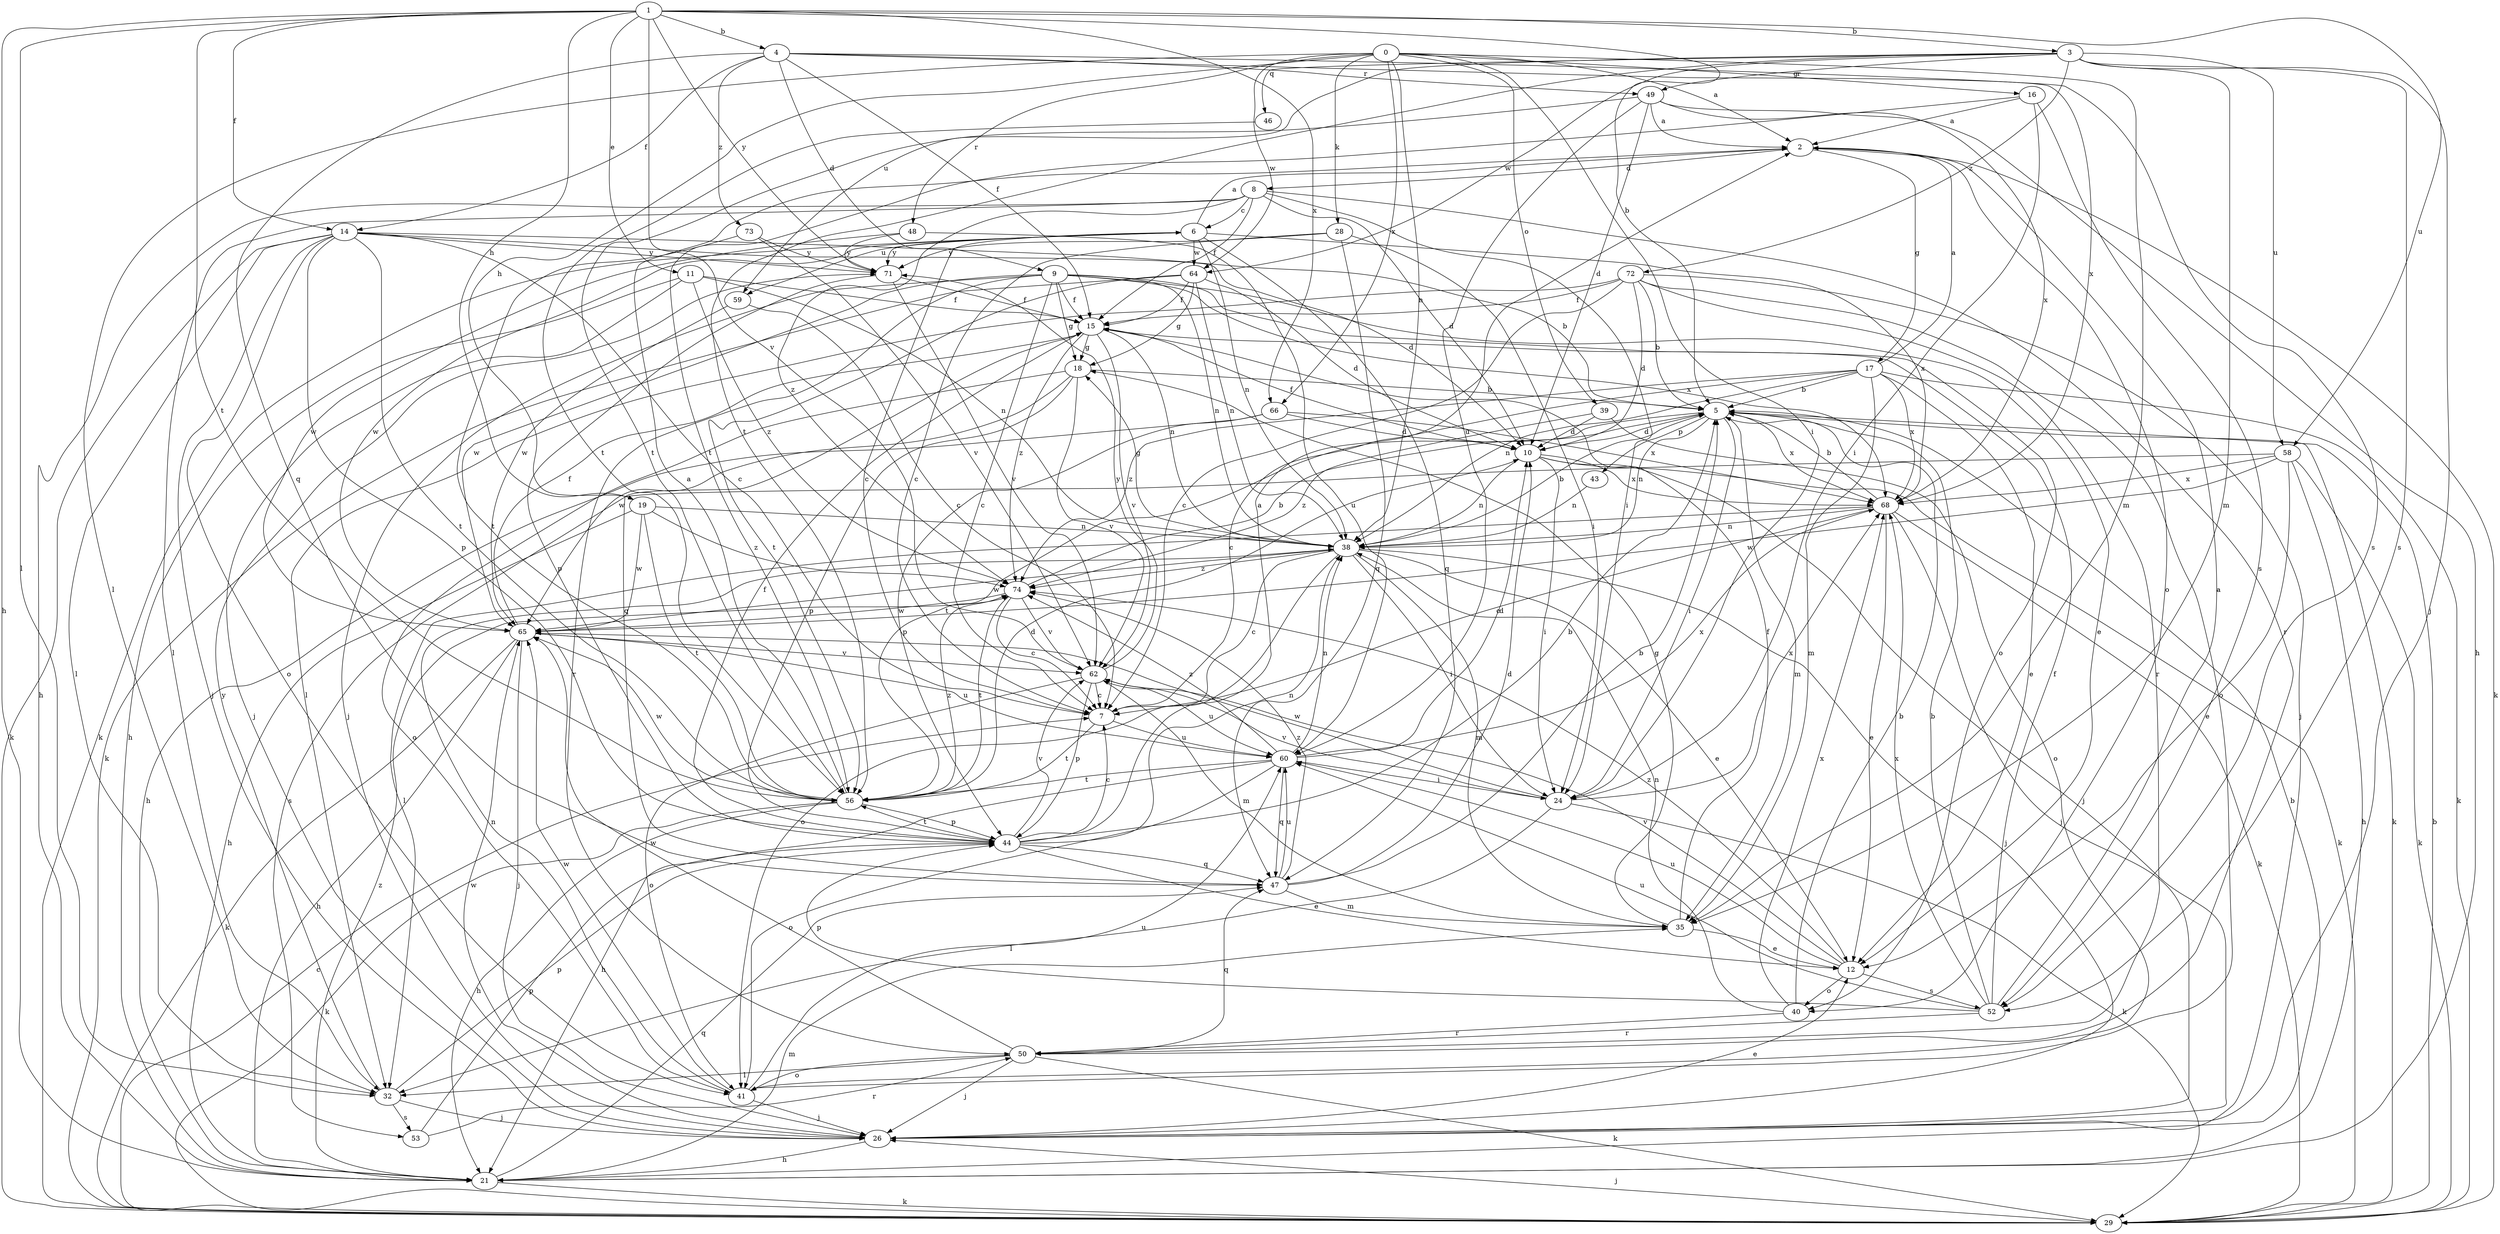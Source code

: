 strict digraph  {
0;
1;
2;
3;
4;
5;
6;
7;
8;
9;
10;
11;
12;
14;
15;
16;
17;
18;
19;
21;
24;
26;
28;
29;
32;
35;
38;
39;
40;
41;
43;
44;
46;
47;
48;
49;
50;
52;
53;
56;
58;
59;
60;
62;
64;
65;
66;
68;
71;
72;
73;
74;
0 -> 2  [label=a];
0 -> 16  [label=g];
0 -> 19  [label=h];
0 -> 24  [label=i];
0 -> 28  [label=k];
0 -> 32  [label=l];
0 -> 35  [label=m];
0 -> 38  [label=n];
0 -> 39  [label=o];
0 -> 48  [label=r];
0 -> 64  [label=w];
0 -> 66  [label=x];
1 -> 3  [label=b];
1 -> 4  [label=b];
1 -> 5  [label=b];
1 -> 11  [label=e];
1 -> 14  [label=f];
1 -> 19  [label=h];
1 -> 21  [label=h];
1 -> 32  [label=l];
1 -> 56  [label=t];
1 -> 58  [label=u];
1 -> 62  [label=v];
1 -> 66  [label=x];
1 -> 71  [label=y];
2 -> 8  [label=d];
2 -> 17  [label=g];
2 -> 29  [label=k];
2 -> 40  [label=o];
3 -> 26  [label=j];
3 -> 35  [label=m];
3 -> 46  [label=q];
3 -> 49  [label=r];
3 -> 52  [label=s];
3 -> 56  [label=t];
3 -> 58  [label=u];
3 -> 59  [label=u];
3 -> 64  [label=w];
3 -> 72  [label=z];
4 -> 9  [label=d];
4 -> 14  [label=f];
4 -> 15  [label=f];
4 -> 47  [label=q];
4 -> 49  [label=r];
4 -> 52  [label=s];
4 -> 68  [label=x];
4 -> 73  [label=z];
5 -> 10  [label=d];
5 -> 24  [label=i];
5 -> 29  [label=k];
5 -> 35  [label=m];
5 -> 38  [label=n];
5 -> 43  [label=p];
5 -> 56  [label=t];
5 -> 68  [label=x];
6 -> 2  [label=a];
6 -> 29  [label=k];
6 -> 38  [label=n];
6 -> 47  [label=q];
6 -> 59  [label=u];
6 -> 64  [label=w];
6 -> 65  [label=w];
6 -> 68  [label=x];
6 -> 71  [label=y];
7 -> 6  [label=c];
7 -> 56  [label=t];
7 -> 60  [label=u];
8 -> 6  [label=c];
8 -> 10  [label=d];
8 -> 15  [label=f];
8 -> 21  [label=h];
8 -> 24  [label=i];
8 -> 32  [label=l];
8 -> 50  [label=r];
8 -> 74  [label=z];
9 -> 7  [label=c];
9 -> 12  [label=e];
9 -> 15  [label=f];
9 -> 18  [label=g];
9 -> 26  [label=j];
9 -> 38  [label=n];
9 -> 40  [label=o];
9 -> 50  [label=r];
9 -> 65  [label=w];
9 -> 68  [label=x];
10 -> 15  [label=f];
10 -> 24  [label=i];
10 -> 26  [label=j];
10 -> 29  [label=k];
10 -> 38  [label=n];
10 -> 68  [label=x];
11 -> 15  [label=f];
11 -> 21  [label=h];
11 -> 26  [label=j];
11 -> 38  [label=n];
11 -> 74  [label=z];
12 -> 40  [label=o];
12 -> 52  [label=s];
12 -> 60  [label=u];
12 -> 62  [label=v];
12 -> 74  [label=z];
14 -> 5  [label=b];
14 -> 7  [label=c];
14 -> 10  [label=d];
14 -> 26  [label=j];
14 -> 29  [label=k];
14 -> 32  [label=l];
14 -> 41  [label=o];
14 -> 44  [label=p];
14 -> 56  [label=t];
14 -> 71  [label=y];
15 -> 18  [label=g];
15 -> 38  [label=n];
15 -> 47  [label=q];
15 -> 62  [label=v];
15 -> 74  [label=z];
16 -> 2  [label=a];
16 -> 24  [label=i];
16 -> 52  [label=s];
16 -> 56  [label=t];
17 -> 2  [label=a];
17 -> 5  [label=b];
17 -> 7  [label=c];
17 -> 12  [label=e];
17 -> 29  [label=k];
17 -> 35  [label=m];
17 -> 38  [label=n];
17 -> 68  [label=x];
17 -> 74  [label=z];
18 -> 5  [label=b];
18 -> 41  [label=o];
18 -> 44  [label=p];
18 -> 62  [label=v];
18 -> 65  [label=w];
19 -> 21  [label=h];
19 -> 38  [label=n];
19 -> 56  [label=t];
19 -> 65  [label=w];
19 -> 74  [label=z];
21 -> 5  [label=b];
21 -> 29  [label=k];
21 -> 35  [label=m];
21 -> 47  [label=q];
21 -> 74  [label=z];
24 -> 29  [label=k];
24 -> 32  [label=l];
24 -> 62  [label=v];
24 -> 65  [label=w];
24 -> 68  [label=x];
26 -> 12  [label=e];
26 -> 21  [label=h];
26 -> 65  [label=w];
28 -> 7  [label=c];
28 -> 24  [label=i];
28 -> 47  [label=q];
28 -> 71  [label=y];
29 -> 5  [label=b];
29 -> 7  [label=c];
29 -> 26  [label=j];
32 -> 26  [label=j];
32 -> 44  [label=p];
32 -> 53  [label=s];
32 -> 71  [label=y];
35 -> 12  [label=e];
35 -> 15  [label=f];
35 -> 18  [label=g];
38 -> 5  [label=b];
38 -> 7  [label=c];
38 -> 12  [label=e];
38 -> 18  [label=g];
38 -> 24  [label=i];
38 -> 26  [label=j];
38 -> 35  [label=m];
38 -> 41  [label=o];
38 -> 65  [label=w];
38 -> 74  [label=z];
39 -> 10  [label=d];
39 -> 41  [label=o];
39 -> 74  [label=z];
40 -> 5  [label=b];
40 -> 38  [label=n];
40 -> 50  [label=r];
40 -> 68  [label=x];
41 -> 26  [label=j];
41 -> 38  [label=n];
41 -> 60  [label=u];
41 -> 65  [label=w];
43 -> 38  [label=n];
44 -> 2  [label=a];
44 -> 5  [label=b];
44 -> 7  [label=c];
44 -> 12  [label=e];
44 -> 15  [label=f];
44 -> 38  [label=n];
44 -> 47  [label=q];
44 -> 56  [label=t];
44 -> 62  [label=v];
46 -> 56  [label=t];
47 -> 5  [label=b];
47 -> 10  [label=d];
47 -> 35  [label=m];
47 -> 60  [label=u];
47 -> 74  [label=z];
48 -> 60  [label=u];
48 -> 65  [label=w];
48 -> 71  [label=y];
49 -> 2  [label=a];
49 -> 10  [label=d];
49 -> 21  [label=h];
49 -> 56  [label=t];
49 -> 60  [label=u];
49 -> 68  [label=x];
50 -> 26  [label=j];
50 -> 29  [label=k];
50 -> 32  [label=l];
50 -> 41  [label=o];
50 -> 47  [label=q];
50 -> 65  [label=w];
52 -> 2  [label=a];
52 -> 5  [label=b];
52 -> 15  [label=f];
52 -> 44  [label=p];
52 -> 50  [label=r];
52 -> 60  [label=u];
52 -> 68  [label=x];
53 -> 44  [label=p];
53 -> 50  [label=r];
56 -> 2  [label=a];
56 -> 10  [label=d];
56 -> 21  [label=h];
56 -> 29  [label=k];
56 -> 44  [label=p];
56 -> 65  [label=w];
56 -> 74  [label=z];
58 -> 12  [label=e];
58 -> 21  [label=h];
58 -> 29  [label=k];
58 -> 53  [label=s];
58 -> 65  [label=w];
58 -> 68  [label=x];
59 -> 7  [label=c];
59 -> 65  [label=w];
60 -> 10  [label=d];
60 -> 21  [label=h];
60 -> 24  [label=i];
60 -> 38  [label=n];
60 -> 41  [label=o];
60 -> 47  [label=q];
60 -> 56  [label=t];
60 -> 68  [label=x];
60 -> 74  [label=z];
62 -> 7  [label=c];
62 -> 35  [label=m];
62 -> 41  [label=o];
62 -> 44  [label=p];
62 -> 60  [label=u];
62 -> 71  [label=y];
64 -> 10  [label=d];
64 -> 15  [label=f];
64 -> 18  [label=g];
64 -> 29  [label=k];
64 -> 38  [label=n];
64 -> 56  [label=t];
65 -> 15  [label=f];
65 -> 21  [label=h];
65 -> 26  [label=j];
65 -> 29  [label=k];
65 -> 60  [label=u];
65 -> 62  [label=v];
66 -> 10  [label=d];
66 -> 21  [label=h];
66 -> 44  [label=p];
66 -> 68  [label=x];
68 -> 5  [label=b];
68 -> 7  [label=c];
68 -> 12  [label=e];
68 -> 26  [label=j];
68 -> 29  [label=k];
68 -> 32  [label=l];
68 -> 38  [label=n];
71 -> 15  [label=f];
71 -> 44  [label=p];
71 -> 62  [label=v];
72 -> 5  [label=b];
72 -> 7  [label=c];
72 -> 10  [label=d];
72 -> 15  [label=f];
72 -> 26  [label=j];
72 -> 32  [label=l];
72 -> 41  [label=o];
72 -> 50  [label=r];
73 -> 56  [label=t];
73 -> 62  [label=v];
73 -> 71  [label=y];
74 -> 5  [label=b];
74 -> 7  [label=c];
74 -> 56  [label=t];
74 -> 62  [label=v];
74 -> 65  [label=w];
}
